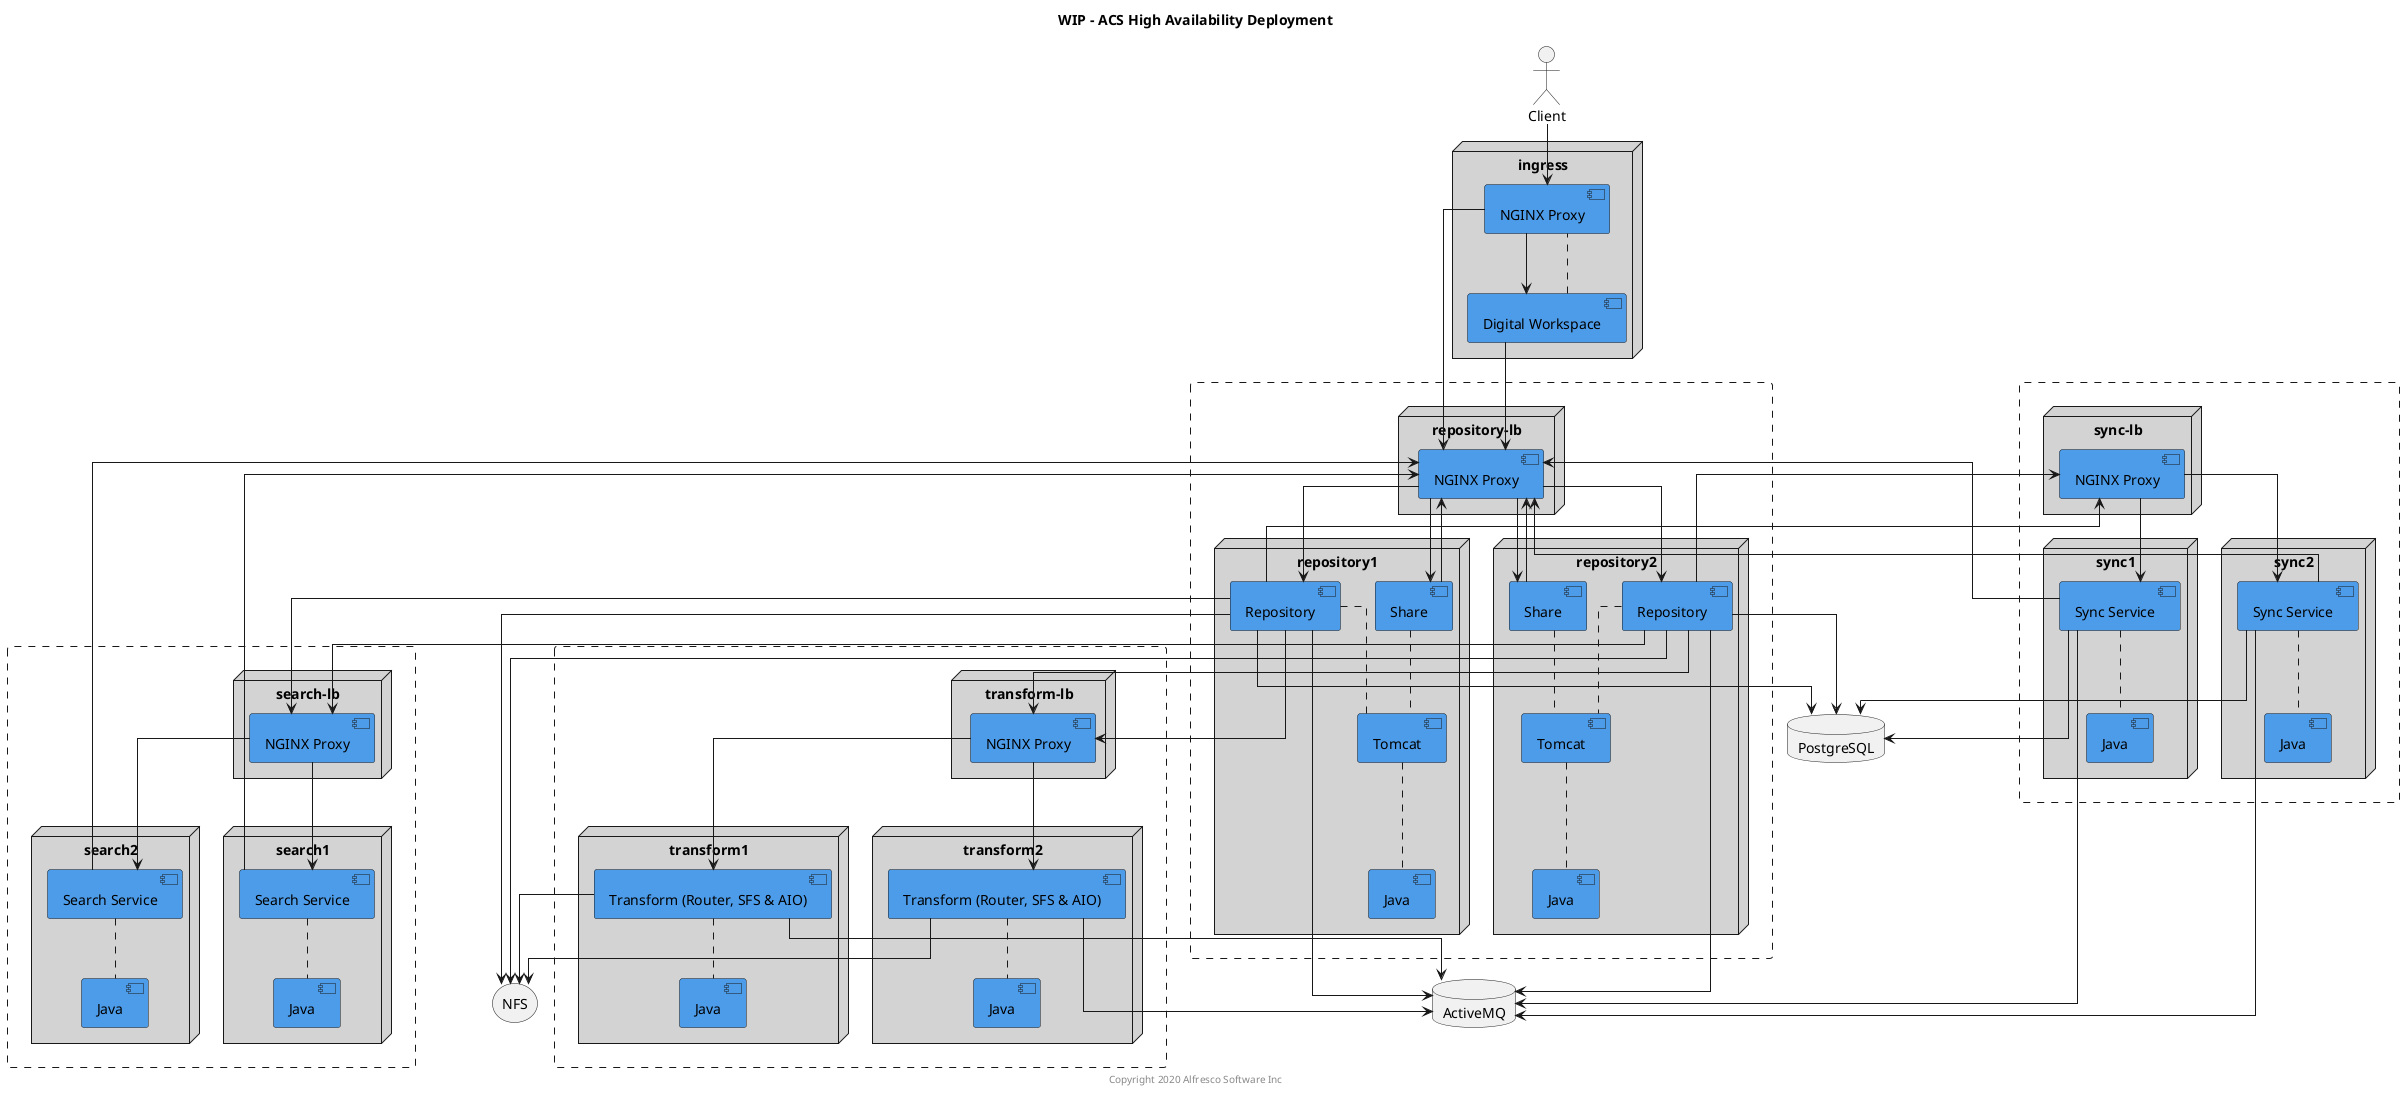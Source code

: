@startuml

Title: WIP - ACS High Availability Deployment

' NOTE: This is still Work In Progress

skinparam componentStyle uml2
skinparam linetype ortho
skinparam rectangle {
    BorderStyle dashed
}

actor Client

node "ingress" as ingressnode #lightgrey {
    component "NGINX Proxy" as proxy #4d9cea
    component "Digital Workspace" as adw #4d9cea
}

rectangle {
    node "repository-lb" as repolbnode #lightgrey {
        component "NGINX Proxy" as repolb #4d9cea
    }

    node "repository1" as reponode1 #lightgrey {
        component "Repository" as repo1 #4d9cea
        component "Share" as share1 #4d9cea
        component "Tomcat" as tomcat1  #4d9cea
        component "Java" as repojava1 #4d9cea
    }

    node "repository2" as reponode2 #lightgrey {
        component "Repository" as repo2 #4d9cea
        component "Share" as share2 #4d9cea
        component "Tomcat" as tomcat2  #4d9cea
        component "Java" as repojava2 #4d9cea
    }
}

rectangle {
    node "search-lb" as searchlbnode #lightgrey {
        component "NGINX Proxy" as searchlb #4d9cea
    }

    node "search1" as searchnode1 #lightgrey {
        component "Search Service" as search1 #4d9cea
        component "Java" as searchjava1 #4d9cea
    }

    node "search2" as searchnode2 #lightgrey {
        component "Search Service" as search2 #4d9cea
        component "Java" as searchjava2 #4d9cea
    }
}

rectangle {
    node "transform-lb" as transformlbnode #lightgrey {
        component "NGINX Proxy" as transformlb #4d9cea
    }

    node "transform1" as transformnode1 #lightgrey {
        component "Transform (Router, SFS & AIO)" as transform1 #4d9cea
        component "Java" as transformjava1 #4d9cea
    }

    node "transform2" as transformnode2 #lightgrey {
        component "Transform (Router, SFS & AIO)" as transform2 #4d9cea
        component "Java" as transformjava2 #4d9cea
    }
}

rectangle {
    node "sync-lb" as synclbnode #lightgrey {
        component "NGINX Proxy" as synclb #4d9cea
    }

    node "sync1" as syncnode1 #lightgrey {
        component "Sync Service" as sync1 #4d9cea
        component "Java" as syncjava1 #4d9cea
    }

    node "sync2" as syncnode2 #lightgrey {
        component "Sync Service" as sync2 #4d9cea
        component "Java" as syncjava2 #4d9cea
    }
}

database "ActiveMQ" as amq
database "PostgreSQL" as psql
storage "NFS" as nfs

adw .. proxy
repo1 .. tomcat1
share1 .. tomcat1
tomcat1 .. repojava1
repo2 .. tomcat2
share2 .. tomcat2
tomcat2 .. repojava2
search1 .. searchjava1
search2 .. searchjava2
transform1 .. transformjava1
transform2 .. transformjava2
sync1 .. syncjava1
sync2 .. syncjava2

Client --> proxy

proxy --> repolb
proxy --> adw

repolb -down-> repo1
repolb -down-> repo2
repolb -down-> share1
repolb -down-> share2
searchlb -down-> search1
searchlb -down-> search2
transformlb -down-> transform1
transformlb -down-> transform2
synclb -down-> sync1
synclb -down-> sync2

share1 --> repolb
share2 --> repolb
adw --> repolb

repo1 --> psql
repo2 --> psql
repo1 --> amq
repo2 --> amq

repo1 --> transformlb
repo2 --> transformlb

repo1 --> searchlb
repo2 --> searchlb
search1 --> repolb
search2 --> repolb

repo1 --> synclb
repo2 --> synclb
sync1 --> repolb
sync2 --> repolb

transform1 --> amq
transform2 --> amq

sync1 --> amq
sync2 --> amq
sync1 --> psql
sync2 --> psql
repo1 --> nfs
repo2 --> nfs
transform1 --> nfs
transform2 --> nfs

center footer Copyright 2020 Alfresco Software Inc

@enduml
